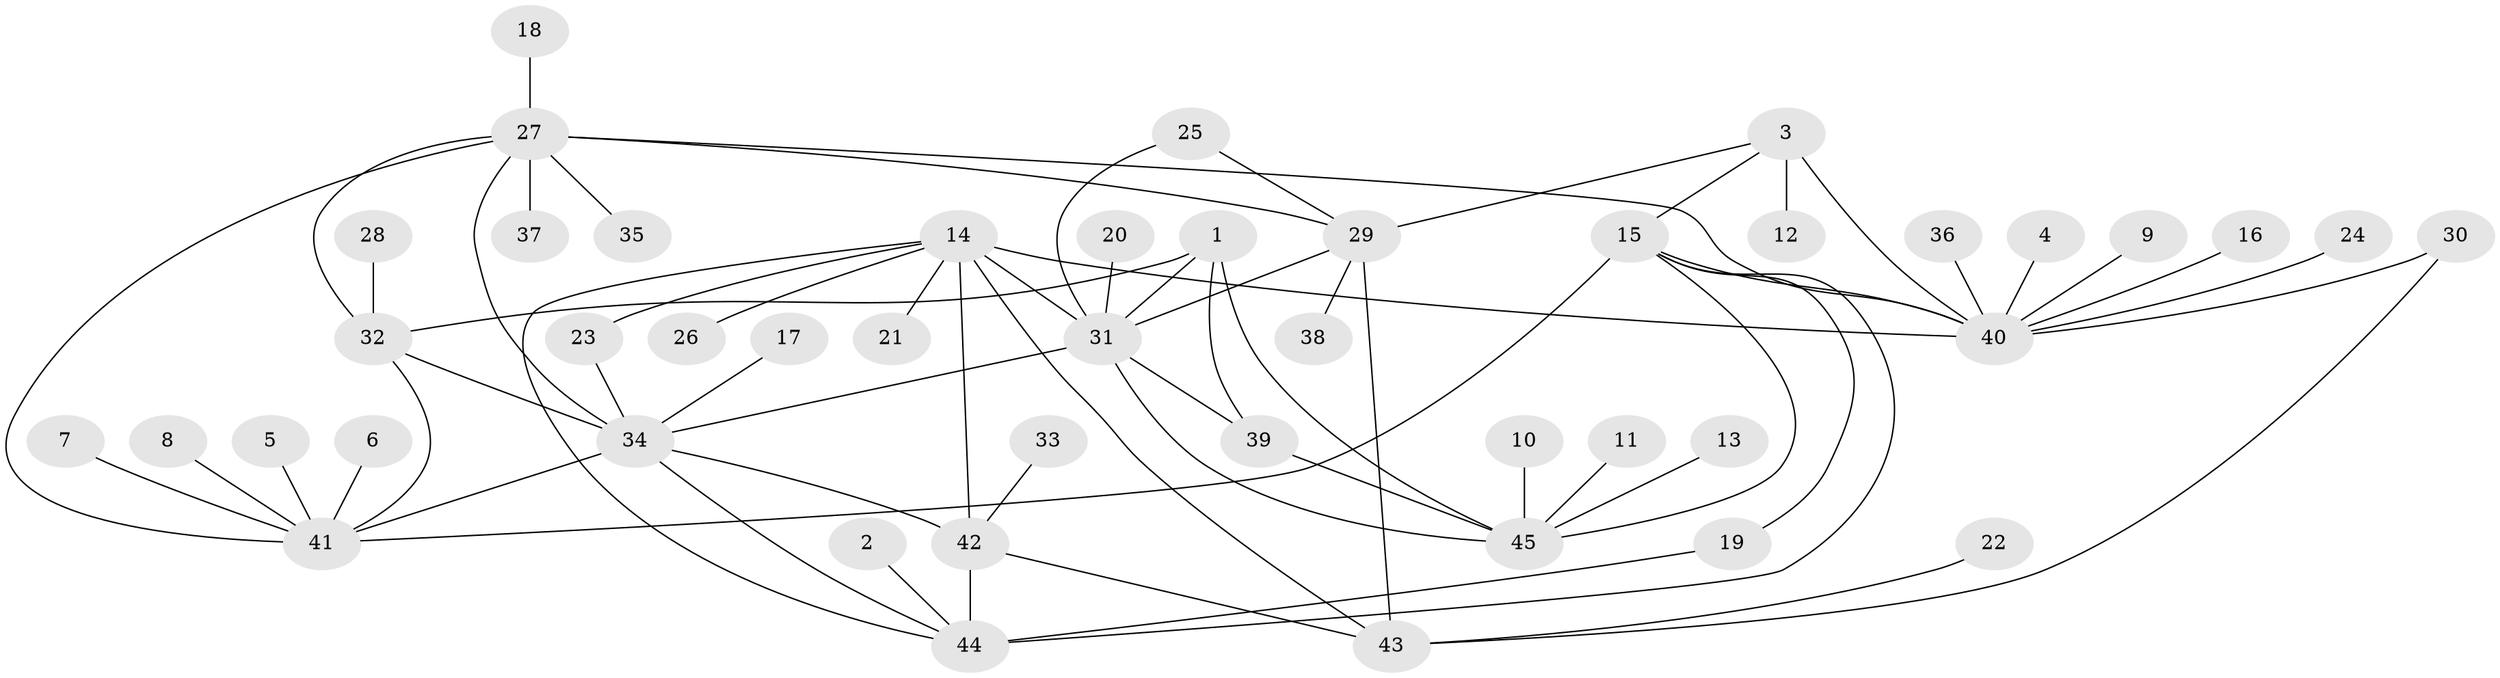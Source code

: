 // original degree distribution, {8: 0.022727272727272728, 4: 0.022727272727272728, 9: 0.06818181818181818, 3: 0.06818181818181818, 10: 0.022727272727272728, 6: 0.011363636363636364, 5: 0.045454545454545456, 7: 0.022727272727272728, 1: 0.5454545454545454, 2: 0.17045454545454544}
// Generated by graph-tools (version 1.1) at 2025/50/03/09/25 03:50:39]
// undirected, 45 vertices, 67 edges
graph export_dot {
graph [start="1"]
  node [color=gray90,style=filled];
  1;
  2;
  3;
  4;
  5;
  6;
  7;
  8;
  9;
  10;
  11;
  12;
  13;
  14;
  15;
  16;
  17;
  18;
  19;
  20;
  21;
  22;
  23;
  24;
  25;
  26;
  27;
  28;
  29;
  30;
  31;
  32;
  33;
  34;
  35;
  36;
  37;
  38;
  39;
  40;
  41;
  42;
  43;
  44;
  45;
  1 -- 31 [weight=1.0];
  1 -- 32 [weight=1.0];
  1 -- 39 [weight=1.0];
  1 -- 45 [weight=1.0];
  2 -- 44 [weight=1.0];
  3 -- 12 [weight=1.0];
  3 -- 15 [weight=1.0];
  3 -- 29 [weight=1.0];
  3 -- 40 [weight=2.0];
  4 -- 40 [weight=1.0];
  5 -- 41 [weight=1.0];
  6 -- 41 [weight=1.0];
  7 -- 41 [weight=1.0];
  8 -- 41 [weight=1.0];
  9 -- 40 [weight=1.0];
  10 -- 45 [weight=1.0];
  11 -- 45 [weight=1.0];
  13 -- 45 [weight=1.0];
  14 -- 21 [weight=1.0];
  14 -- 23 [weight=1.0];
  14 -- 26 [weight=1.0];
  14 -- 31 [weight=1.0];
  14 -- 40 [weight=1.0];
  14 -- 42 [weight=2.0];
  14 -- 43 [weight=1.0];
  14 -- 44 [weight=1.0];
  15 -- 19 [weight=1.0];
  15 -- 40 [weight=2.0];
  15 -- 41 [weight=1.0];
  15 -- 44 [weight=1.0];
  15 -- 45 [weight=1.0];
  16 -- 40 [weight=1.0];
  17 -- 34 [weight=1.0];
  18 -- 27 [weight=1.0];
  19 -- 44 [weight=1.0];
  20 -- 31 [weight=1.0];
  22 -- 43 [weight=1.0];
  23 -- 34 [weight=1.0];
  24 -- 40 [weight=1.0];
  25 -- 29 [weight=1.0];
  25 -- 31 [weight=1.0];
  27 -- 29 [weight=1.0];
  27 -- 32 [weight=1.0];
  27 -- 34 [weight=1.0];
  27 -- 35 [weight=1.0];
  27 -- 37 [weight=1.0];
  27 -- 40 [weight=1.0];
  27 -- 41 [weight=1.0];
  28 -- 32 [weight=1.0];
  29 -- 31 [weight=1.0];
  29 -- 38 [weight=1.0];
  29 -- 43 [weight=3.0];
  30 -- 40 [weight=1.0];
  30 -- 43 [weight=1.0];
  31 -- 34 [weight=1.0];
  31 -- 39 [weight=1.0];
  31 -- 45 [weight=1.0];
  32 -- 34 [weight=1.0];
  32 -- 41 [weight=1.0];
  33 -- 42 [weight=1.0];
  34 -- 41 [weight=1.0];
  34 -- 42 [weight=1.0];
  34 -- 44 [weight=1.0];
  36 -- 40 [weight=1.0];
  39 -- 45 [weight=1.0];
  42 -- 43 [weight=1.0];
  42 -- 44 [weight=2.0];
}

